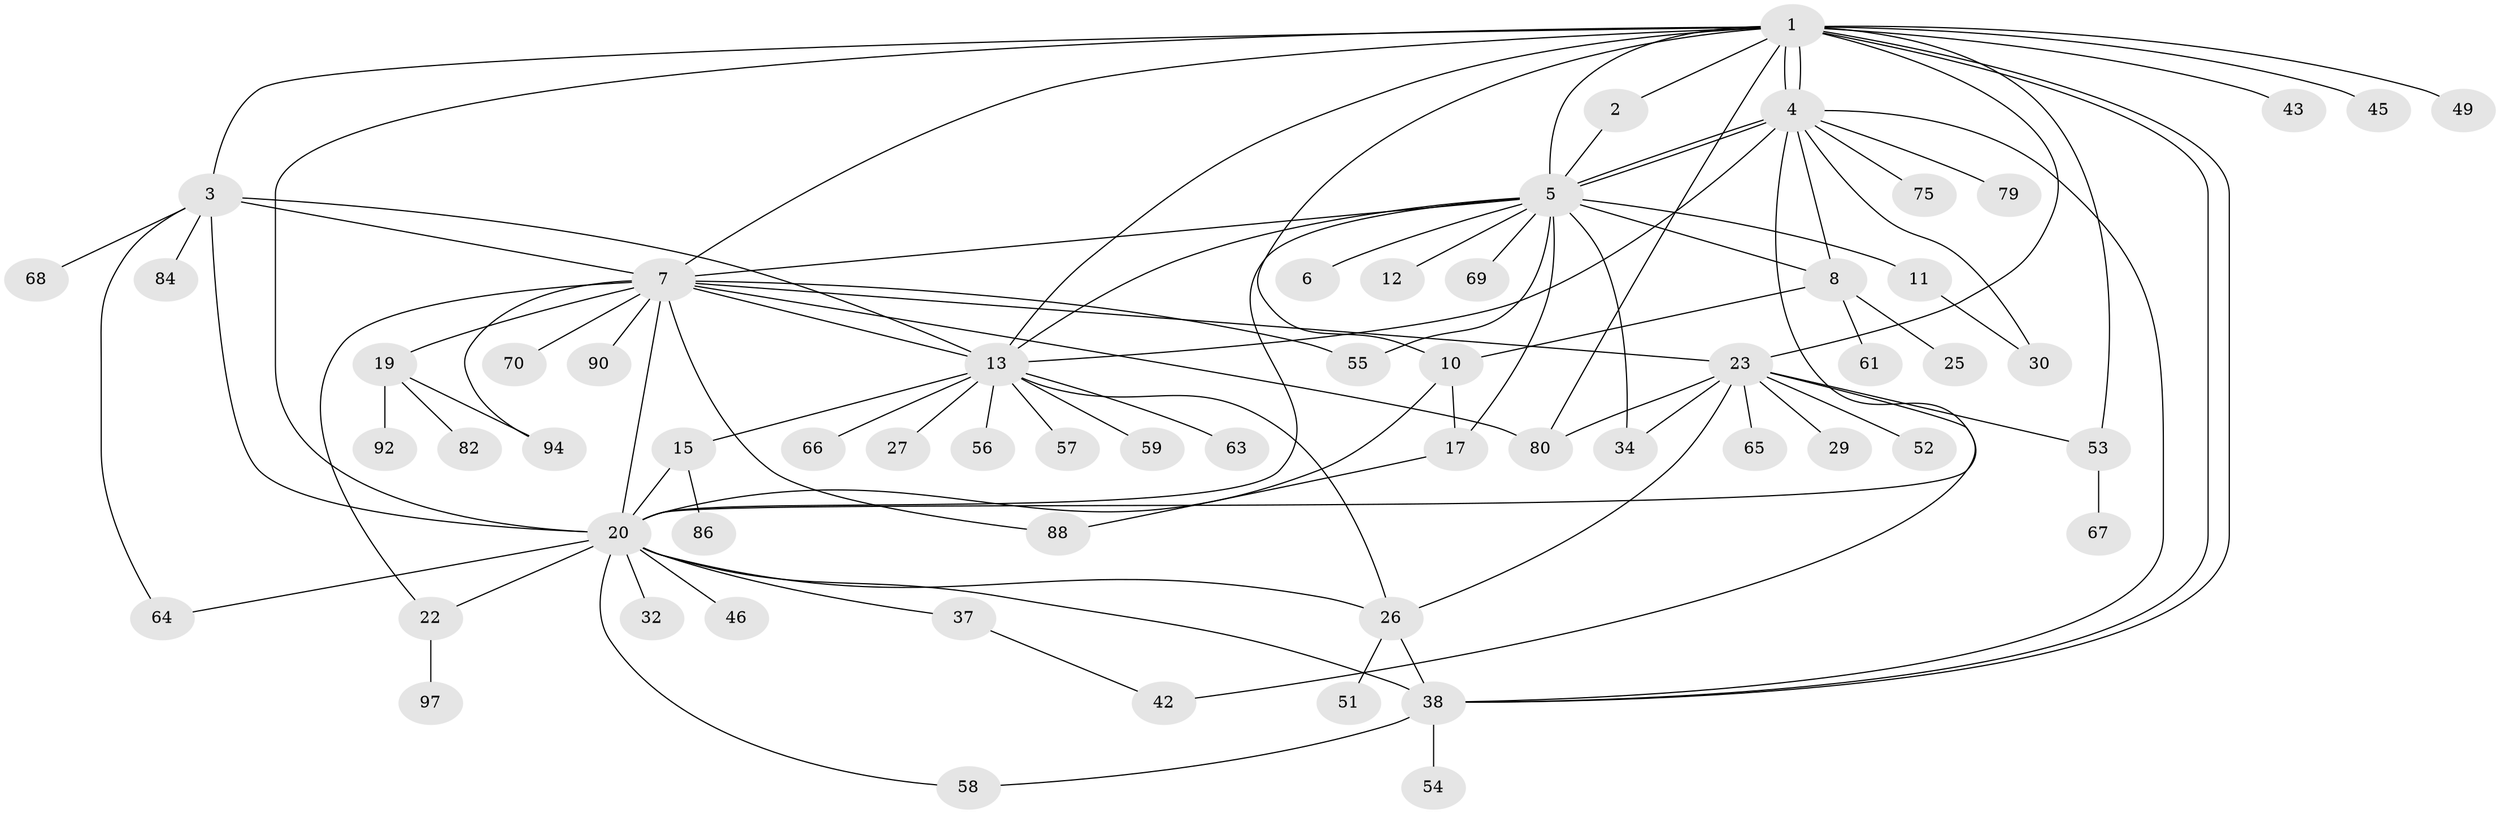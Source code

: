 // original degree distribution, {17: 0.0196078431372549, 2: 0.17647058823529413, 8: 0.0196078431372549, 10: 0.0196078431372549, 13: 0.0196078431372549, 1: 0.4803921568627451, 18: 0.00980392156862745, 5: 0.058823529411764705, 3: 0.14705882352941177, 4: 0.029411764705882353, 6: 0.0196078431372549}
// Generated by graph-tools (version 1.1) at 2025/18/03/04/25 18:18:05]
// undirected, 61 vertices, 98 edges
graph export_dot {
graph [start="1"]
  node [color=gray90,style=filled];
  1 [super="+28"];
  2;
  3;
  4 [super="+16"];
  5 [super="+18+48"];
  6;
  7 [super="+9"];
  8;
  10 [super="+47"];
  11;
  12;
  13 [super="+40+72+78"];
  15;
  17;
  19 [super="+62"];
  20 [super="+21+91+24"];
  22;
  23 [super="+36"];
  25;
  26 [super="+44"];
  27;
  29;
  30 [super="+87"];
  32;
  34 [super="+41"];
  37;
  38;
  42;
  43;
  45;
  46;
  49;
  51;
  52;
  53;
  54;
  55;
  56;
  57;
  58;
  59;
  61;
  63;
  64;
  65;
  66;
  67;
  68;
  69;
  70 [super="+101"];
  75;
  79;
  80 [super="+89"];
  82;
  84;
  86;
  88;
  90;
  92;
  94;
  97;
  1 -- 2;
  1 -- 3;
  1 -- 4 [weight=2];
  1 -- 4;
  1 -- 5;
  1 -- 7;
  1 -- 13;
  1 -- 20;
  1 -- 23;
  1 -- 38;
  1 -- 38;
  1 -- 43;
  1 -- 45;
  1 -- 53;
  1 -- 80;
  1 -- 49;
  1 -- 10;
  2 -- 5;
  3 -- 7;
  3 -- 64;
  3 -- 68;
  3 -- 84;
  3 -- 13;
  3 -- 20 [weight=2];
  4 -- 5;
  4 -- 5;
  4 -- 8;
  4 -- 75;
  4 -- 79;
  4 -- 30;
  4 -- 20;
  4 -- 13;
  4 -- 38;
  5 -- 6;
  5 -- 8;
  5 -- 11;
  5 -- 12;
  5 -- 17;
  5 -- 34;
  5 -- 55;
  5 -- 20;
  5 -- 69;
  5 -- 7;
  5 -- 13;
  7 -- 13 [weight=2];
  7 -- 19;
  7 -- 55;
  7 -- 70;
  7 -- 80;
  7 -- 88;
  7 -- 90;
  7 -- 94;
  7 -- 20 [weight=4];
  7 -- 23 [weight=2];
  7 -- 22;
  8 -- 10;
  8 -- 25;
  8 -- 61;
  10 -- 17;
  10 -- 20;
  11 -- 30 [weight=2];
  13 -- 15;
  13 -- 26;
  13 -- 27;
  13 -- 56;
  13 -- 59;
  13 -- 66;
  13 -- 57;
  13 -- 63;
  15 -- 86;
  15 -- 20;
  17 -- 88;
  19 -- 82;
  19 -- 92;
  19 -- 94;
  20 -- 22;
  20 -- 32;
  20 -- 64;
  20 -- 37;
  20 -- 38 [weight=2];
  20 -- 26;
  20 -- 46;
  20 -- 58;
  22 -- 97;
  23 -- 26;
  23 -- 29;
  23 -- 34;
  23 -- 52;
  23 -- 53;
  23 -- 65;
  23 -- 80;
  23 -- 42;
  26 -- 38;
  26 -- 51;
  37 -- 42;
  38 -- 54;
  38 -- 58;
  53 -- 67;
}

